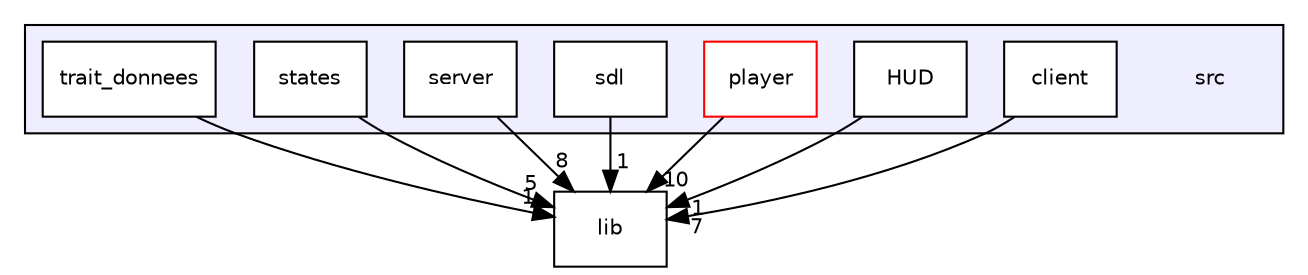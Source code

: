 digraph "src" {
  compound=true
  node [ fontsize="10", fontname="Helvetica"];
  edge [ labelfontsize="10", labelfontname="Helvetica"];
  subgraph clusterdir_68267d1309a1af8e8297ef4c3efbcdba {
    graph [ bgcolor="#eeeeff", pencolor="black", label="" URL="dir_68267d1309a1af8e8297ef4c3efbcdba.html"];
    dir_68267d1309a1af8e8297ef4c3efbcdba [shape=plaintext label="src"];
    dir_6908ff505388a07996d238c763adbdab [shape=box label="client" color="black" fillcolor="white" style="filled" URL="dir_6908ff505388a07996d238c763adbdab.html"];
    dir_30058b5f96a73d0c35ff6f95edf0c893 [shape=box label="HUD" color="black" fillcolor="white" style="filled" URL="dir_30058b5f96a73d0c35ff6f95edf0c893.html"];
    dir_975424cdae97a07db69e55371758444e [shape=box label="player" color="red" fillcolor="white" style="filled" URL="dir_975424cdae97a07db69e55371758444e.html"];
    dir_40988668acd171a89cddbb9743a487a4 [shape=box label="sdl" color="black" fillcolor="white" style="filled" URL="dir_40988668acd171a89cddbb9743a487a4.html"];
    dir_075bb3ff235063c77951cd176d15a741 [shape=box label="server" color="black" fillcolor="white" style="filled" URL="dir_075bb3ff235063c77951cd176d15a741.html"];
    dir_61a31ff85c95043c98241b02dc2a1804 [shape=box label="states" color="black" fillcolor="white" style="filled" URL="dir_61a31ff85c95043c98241b02dc2a1804.html"];
    dir_bbe1412164b9aae9145b3c027e26435d [shape=box label="trait_donnees" color="black" fillcolor="white" style="filled" URL="dir_bbe1412164b9aae9145b3c027e26435d.html"];
  }
  dir_97aefd0d527b934f1d99a682da8fe6a9 [shape=box label="lib" URL="dir_97aefd0d527b934f1d99a682da8fe6a9.html"];
  dir_075bb3ff235063c77951cd176d15a741->dir_97aefd0d527b934f1d99a682da8fe6a9 [headlabel="8", labeldistance=1.5 headhref="dir_000010_000003.html"];
  dir_975424cdae97a07db69e55371758444e->dir_97aefd0d527b934f1d99a682da8fe6a9 [headlabel="10", labeldistance=1.5 headhref="dir_000007_000003.html"];
  dir_61a31ff85c95043c98241b02dc2a1804->dir_97aefd0d527b934f1d99a682da8fe6a9 [headlabel="5", labeldistance=1.5 headhref="dir_000011_000003.html"];
  dir_30058b5f96a73d0c35ff6f95edf0c893->dir_97aefd0d527b934f1d99a682da8fe6a9 [headlabel="1", labeldistance=1.5 headhref="dir_000006_000003.html"];
  dir_40988668acd171a89cddbb9743a487a4->dir_97aefd0d527b934f1d99a682da8fe6a9 [headlabel="1", labeldistance=1.5 headhref="dir_000009_000003.html"];
  dir_6908ff505388a07996d238c763adbdab->dir_97aefd0d527b934f1d99a682da8fe6a9 [headlabel="7", labeldistance=1.5 headhref="dir_000005_000003.html"];
  dir_bbe1412164b9aae9145b3c027e26435d->dir_97aefd0d527b934f1d99a682da8fe6a9 [headlabel="1", labeldistance=1.5 headhref="dir_000012_000003.html"];
}
